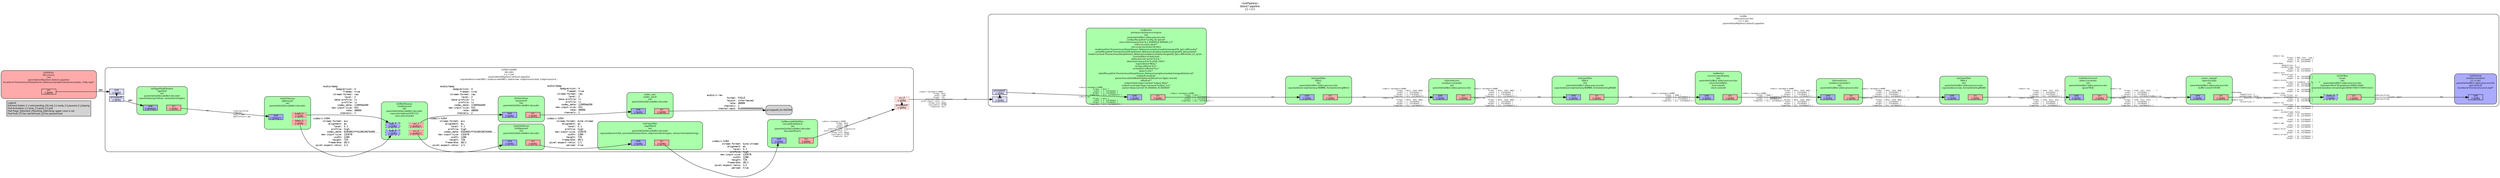 digraph pipeline {
  rankdir=LR;
  fontname="sans";
  fontsize="10";
  labelloc=t;
  nodesep=.1;
  ranksep=.2;
  label="<GstPipeline>\ndstest1-pipeline\n[-] -> [>]";
  node [style="filled,rounded", shape=box, fontsize="9", fontname="sans", margin="0.0,0.0"];
  edge [labelfontsize="6", fontsize="9", fontname="monospace"];
  
  legend [
    pos="0,0!",
    margin="0.05,0.05",
    style="filled",
    label="Legend\lElement-States: [~] void-pending, [0] null, [-] ready, [=] paused, [>] playing\lPad-Activation: [-] none, [>] push, [<] pull\lPad-Flags: [b]locked, [f]lushing, [b]locking; upper-case is set\lPad-Task: [T] has started task, [t] has paused task\l",
  ];
  subgraph cluster_video_process_bin_0x14e2060 {
    fontname="Bitstream Vera Sans";
    fontsize="8";
    style="filled,rounded";
    color=black;
    label="GstBin\nvideo-process-bin\n[-] -> [=]\nparent=(GstPipeline) dstest1-pipeline";
    subgraph cluster_video_process_bin_0x14e2060_sink {
      label="";
      style="invis";
      _proxypad1_0x14d2360 [color=black, fillcolor="#ddddff", label="proxypad1\n[>][bfb]", height="0.2", style="filled,solid"];
    video_process_bin_0x14e2060_sink_0x14d02c0 -> _proxypad1_0x14d2360 [style=dashed, minlen=0]
      video_process_bin_0x14e2060_sink_0x14d02c0 [color=black, fillcolor="#ddddff", label="sink\n[>][bfb]", height="0.2", style="filled,solid"];
    }

    fillcolor="#ffffff";
    subgraph cluster_nvvideo_renderer_0x18c1410 {
      fontname="Bitstream Vera Sans";
      fontsize="8";
      style="filled,rounded";
      color=black;
      label="GstFileSink\nnvvideo-renderer\n[-] -> [=]\nparent=(GstBin) video-process-bin\nsync=FALSE\nlocation=\"/home/shuo/out.mp4\"";
      subgraph cluster_nvvideo_renderer_0x18c1410_sink {
        label="";
        style="invis";
        nvvideo_renderer_0x18c1410_sink_0x17dcb70 [color=black, fillcolor="#aaaaff", label="sink\n[>][bfb]", height="0.2", style="filled,solid"];
      }

      fillcolor="#aaaaff";
    }

    subgraph cluster_muxer_0x18c2030 {
      fontname="Bitstream Vera Sans";
      fontsize="8";
      style="filled,rounded";
      color=black;
      label="GstQTMux\nmuxer\n[=]\nparent=(GstBin) video-process-bin\nfaststart-file=\"/tmp/qtmux-498021966\"\nreserved-duration-remaining=18446744073709551615";
      subgraph cluster_muxer_0x18c2030_sink {
        label="";
        style="invis";
        muxer_0x18c2030_video_0_0x17ddb30 [color=black, fillcolor="#aaaaff", label="video_0\n[>][bfb]", height="0.2", style="filled,dashed"];
      }

      subgraph cluster_muxer_0x18c2030_src {
        label="";
        style="invis";
        muxer_0x18c2030_src_0x17dc930 [color=black, fillcolor="#ffaaaa", label="src\n[>][bfb]", height="0.2", style="filled,solid"];
      }

      muxer_0x18c2030_video_0_0x17ddb30 -> muxer_0x18c2030_src_0x17dc930 [style="invis"];
      fillcolor="#aaffaa";
    }

    muxer_0x18c2030_src_0x17dc930 -> nvvideo_renderer_0x18c1410_sink_0x17dcb70 [labeldistance="10", labelangle="0", label="                                                  ", taillabel="video/quicktime\l             variant: apple\lvideo/quicktime\l", headlabel="ANY"]
    subgraph cluster_mp4_encoder_0x18b7dd0 {
      fontname="Bitstream Vera Sans";
      fontsize="8";
      style="filled,rounded";
      color=black;
      label="avenc_mpeg4\nmp4-encoder\n[=]\nparent=(GstBin) video-process-bin\nbuffer-size=524288";
      subgraph cluster_mp4_encoder_0x18b7dd0_sink {
        label="";
        style="invis";
        mp4_encoder_0x18b7dd0_sink_0x17dc4b0 [color=black, fillcolor="#aaaaff", label="sink\n[>][bfb]", height="0.2", style="filled,solid"];
      }

      subgraph cluster_mp4_encoder_0x18b7dd0_src {
        label="";
        style="invis";
        mp4_encoder_0x18b7dd0_src_0x17dc6f0 [color=black, fillcolor="#ffaaaa", label="src\n[>][bfb]", height="0.2", style="filled,solid"];
      }

      mp4_encoder_0x18b7dd0_sink_0x17dc4b0 -> mp4_encoder_0x18b7dd0_src_0x17dc6f0 [style="invis"];
      fillcolor="#aaffaa";
    }

    mp4_encoder_0x18b7dd0_src_0x17dc6f0 -> muxer_0x18c2030_video_0_0x17ddb30 [labeldistance="10", labelangle="0", label="                                                  ", taillabel="video/mpeg\l         mpegversion: 4\l        systemstream: false\l             profile: { simple, advanced-s... }\lvideo/x-divx\l         divxversion: 5\l", headlabel="video/x-raw\l              format: { RGB, UYVY, v210 }\l               width: [ 16, 2147483647 ]\l              height: [ 16, 2147483647 ]\lvideo/mpeg\l         mpegversion: 4\l        systemstream: false\l               width: [ 16, 2147483647 ]\l              height: [ 16, 2147483647 ]\lvideo/x-divx\l         divxversion: 5\l               width: [ 16, 2147483647 ]\l              height: [ 16, 2147483647 ]\lvideo/x-prores\l             variant: { standard, lt, hq, ... }\l               width: [ 16, 2147483647 ]\l              height: [ 16, 2147483647 ]\lvideo/x-h263\l               width: [ 16, 2147483647 ]\l              height: [ 16, 2147483647 ]\lvideo/x-h264\l       stream-format: avc\l           alignment: au\l               width: [ 16, 2147483647 ]\l              height: [ 16, 2147483647 ]\lvideo/x-svq\l          svqversion: 3\l               width: [ 16, 2147483647 ]\l              height: [ 16, 2147483647 ]\lvideo/x-dv\l        systemstream: false\l               width: [ 16, 2147483647 ]\l              height: [ 16, 2147483647 ]\limage/jpeg\l               width: [ 16, 2147483647 ]\l              height: [ 16, 2147483647 ]\lvideo/x-vp8\l               width: [ 16, 2147483647 ]\l              height: [ 16, 2147483647 ]\lvideo/x-dirac\l               width: [ 16, 2147483647 ]\l              height: [ 16, 2147483647 ]\lvideo/x-qt-part\l               width: [ 16, 2147483647 ]\l              height: [ 16, 2147483647 ]\l"]
    subgraph cluster_video_converter_0x17e3610 {
      fontname="Bitstream Vera Sans";
      fontsize="8";
      style="filled,rounded";
      color=black;
      label="GstVideoConvert\nvideo-converter\n[=]\nparent=(GstBin) video-process-bin\nqos=TRUE";
      subgraph cluster_video_converter_0x17e3610_sink {
        label="";
        style="invis";
        video_converter_0x17e3610_sink_0x17dc030 [color=black, fillcolor="#aaaaff", label="sink\n[>][bfb]", height="0.2", style="filled,solid"];
      }

      subgraph cluster_video_converter_0x17e3610_src {
        label="";
        style="invis";
        video_converter_0x17e3610_src_0x17dc270 [color=black, fillcolor="#ffaaaa", label="src\n[>][bfb]", height="0.2", style="filled,solid"];
      }

      video_converter_0x17e3610_sink_0x17dc030 -> video_converter_0x17e3610_src_0x17dc270 [style="invis"];
      fillcolor="#aaffaa";
    }

    video_converter_0x17e3610_src_0x17dc270 -> mp4_encoder_0x18b7dd0_sink_0x17dc4b0 [labeldistance="10", labelangle="0", label="                                                  ", taillabel="video/x-raw\l              format: { I420, YV12, YUY2, ... }\l               width: [ 1, 2147483647 ]\l              height: [ 1, 2147483647 ]\l           framerate: [ 0/1, 2147483647/1 ]\lvideo/x-raw(ANY)\l              format: { I420, YV12, YUY2, ... }\l               width: [ 1, 2147483647 ]\l              height: [ 1, 2147483647 ]\l           framerate: [ 0/1, 2147483647/1 ]\l", headlabel="video/x-raw\l              format: I420\l"]
    subgraph cluster_filter3_0x18c6a40 {
      fontname="Bitstream Vera Sans";
      fontsize="8";
      style="filled,rounded";
      color=black;
      label="GstCapsFilter\nfilter3\n[=]\nparent=(GstBin) video-process-bin\ncaps=video/x-raw, format=(string)RGBA";
      subgraph cluster_filter3_0x18c6a40_sink {
        label="";
        style="invis";
        filter3_0x18c6a40_sink_0x17dd6b0 [color=black, fillcolor="#aaaaff", label="sink\n[>][bfb]", height="0.2", style="filled,solid"];
      }

      subgraph cluster_filter3_0x18c6a40_src {
        label="";
        style="invis";
        filter3_0x18c6a40_src_0x17dd8f0 [color=black, fillcolor="#ffaaaa", label="src\n[>][bfb]", height="0.2", style="filled,solid"];
      }

      filter3_0x18c6a40_sink_0x17dd6b0 -> filter3_0x18c6a40_src_0x17dd8f0 [style="invis"];
      fillcolor="#aaffaa";
    }

    filter3_0x18c6a40_src_0x17dd8f0 -> video_converter_0x17e3610_sink_0x17dc030 [labeldistance="10", labelangle="0", label="                                                  ", taillabel="ANY", headlabel="video/x-raw\l              format: { I420, YV12, YUY2, ... }\l               width: [ 1, 2147483647 ]\l              height: [ 1, 2147483647 ]\l           framerate: [ 0/1, 2147483647/1 ]\lvideo/x-raw(ANY)\l              format: { I420, YV12, YUY2, ... }\l               width: [ 1, 2147483647 ]\l              height: [ 1, 2147483647 ]\l           framerate: [ 0/1, 2147483647/1 ]\l"]
    subgraph cluster_nvvideo_converter1_0x17da770 {
      fontname="Bitstream Vera Sans";
      fontsize="8";
      style="filled,rounded";
      color=black;
      label="Gstnvvidconv\nnvvideo-converter1\n[=]\nparent=(GstBin) video-process-bin";
      subgraph cluster_nvvideo_converter1_0x17da770_sink {
        label="";
        style="invis";
        nvvideo_converter1_0x17da770_sink_0x14bfb70 [color=black, fillcolor="#aaaaff", label="sink\n[>][bfb]", height="0.2", style="filled,solid"];
      }

      subgraph cluster_nvvideo_converter1_0x17da770_src {
        label="";
        style="invis";
        nvvideo_converter1_0x17da770_src_0x14bfdb0 [color=black, fillcolor="#ffaaaa", label="src\n[>][bfb]", height="0.2", style="filled,solid"];
      }

      nvvideo_converter1_0x17da770_sink_0x14bfb70 -> nvvideo_converter1_0x17da770_src_0x14bfdb0 [style="invis"];
      fillcolor="#aaffaa";
    }

    nvvideo_converter1_0x17da770_src_0x14bfdb0 -> filter3_0x18c6a40_sink_0x17dd6b0 [labeldistance="10", labelangle="0", label="                                                  ", taillabel="video/x-raw(memory:NVMM)\l              format: { NV12, I420, BGRx, ... }\l               width: [ 1, 2147483647 ]\l              height: [ 1, 2147483647 ]\l           framerate: [ 0/1, 2147483647/1 ]\lvideo/x-raw\l              format: { NV12, I420, BGRx, ... }\l               width: [ 1, 2147483647 ]\l              height: [ 1, 2147483647 ]\l           framerate: [ 0/1, 2147483647/1 ]\l", headlabel="ANY"]
    subgraph cluster_nv_onscreendisplay_0x179a0d0 {
      fontname="Bitstream Vera Sans";
      fontsize="8";
      style="filled,rounded";
      color=black;
      label="GstNvOsd\nnv-onscreendisplay\n[=]\nparent=(GstBin) video-process-bin\nclock-font=NULL\nfont-size=0\nclock-color=0";
      subgraph cluster_nv_onscreendisplay_0x179a0d0_sink {
        label="";
        style="invis";
        nv_onscreendisplay_0x179a0d0_sink_0x14bf6f0 [color=black, fillcolor="#aaaaff", label="sink\n[>][bfb]", height="0.2", style="filled,solid"];
      }

      subgraph cluster_nv_onscreendisplay_0x179a0d0_src {
        label="";
        style="invis";
        nv_onscreendisplay_0x179a0d0_src_0x14bf930 [color=black, fillcolor="#ffaaaa", label="src\n[>][bfb]", height="0.2", style="filled,solid"];
      }

      nv_onscreendisplay_0x179a0d0_sink_0x14bf6f0 -> nv_onscreendisplay_0x179a0d0_src_0x14bf930 [style="invis"];
      fillcolor="#aaffaa";
    }

    nv_onscreendisplay_0x179a0d0_src_0x14bf930 -> nvvideo_converter1_0x17da770_sink_0x14bfb70 [labeldistance="10", labelangle="0", label="                                                  ", taillabel="video/x-raw(memory:NVMM)\l              format: { RGBA }\l               width: [ 1, 2147483647 ]\l              height: [ 1, 2147483647 ]\l           framerate: [ 0/1, 2147483647/1 ]\l", headlabel="video/x-raw(memory:NVMM)\l              format: { NV12, I420, BGRx, ... }\l               width: [ 1, 2147483647 ]\l              height: [ 1, 2147483647 ]\l           framerate: [ 0/1, 2147483647/1 ]\lvideo/x-raw\l              format: { NV12, I420, BGRx, ... }\l               width: [ 1, 2147483647 ]\l              height: [ 1, 2147483647 ]\l           framerate: [ 0/1, 2147483647/1 ]\l"]
    subgraph cluster_filter2_0x18c6710 {
      fontname="Bitstream Vera Sans";
      fontsize="8";
      style="filled,rounded";
      color=black;
      label="GstCapsFilter\nfilter2\n[=]\nparent=(GstBin) video-process-bin\ncaps=video/x-raw(memory:NVMM), format=(string)RGBA";
      subgraph cluster_filter2_0x18c6710_sink {
        label="";
        style="invis";
        filter2_0x18c6710_sink_0x17dd230 [color=black, fillcolor="#aaaaff", label="sink\n[>][bfb]", height="0.2", style="filled,solid"];
      }

      subgraph cluster_filter2_0x18c6710_src {
        label="";
        style="invis";
        filter2_0x18c6710_src_0x17dd470 [color=black, fillcolor="#ffaaaa", label="src\n[>][bfb]", height="0.2", style="filled,solid"];
      }

      filter2_0x18c6710_sink_0x17dd230 -> filter2_0x18c6710_src_0x17dd470 [style="invis"];
      fillcolor="#aaffaa";
    }

    filter2_0x18c6710_src_0x17dd470 -> nv_onscreendisplay_0x179a0d0_sink_0x14bf6f0 [labeldistance="10", labelangle="0", label="                                                  ", taillabel="ANY", headlabel="video/x-raw(memory:NVMM)\l              format: { RGBA }\l               width: [ 1, 2147483647 ]\l              height: [ 1, 2147483647 ]\l           framerate: [ 0/1, 2147483647/1 ]\l"]
    subgraph cluster_nvvideo_converter_0x178c4c0 {
      fontname="Bitstream Vera Sans";
      fontsize="8";
      style="filled,rounded";
      color=black;
      label="Gstnvvidconv\nnvvideo-converter\n[=]\nparent=(GstBin) video-process-bin";
      subgraph cluster_nvvideo_converter_0x178c4c0_sink {
        label="";
        style="invis";
        nvvideo_converter_0x178c4c0_sink_0x14bf270 [color=black, fillcolor="#aaaaff", label="sink\n[>][bfb]", height="0.2", style="filled,solid"];
      }

      subgraph cluster_nvvideo_converter_0x178c4c0_src {
        label="";
        style="invis";
        nvvideo_converter_0x178c4c0_src_0x14bf4b0 [color=black, fillcolor="#ffaaaa", label="src\n[>][bfb]", height="0.2", style="filled,solid"];
      }

      nvvideo_converter_0x178c4c0_sink_0x14bf270 -> nvvideo_converter_0x178c4c0_src_0x14bf4b0 [style="invis"];
      fillcolor="#aaffaa";
    }

    nvvideo_converter_0x178c4c0_src_0x14bf4b0 -> filter2_0x18c6710_sink_0x17dd230 [labeldistance="10", labelangle="0", label="                                                  ", taillabel="video/x-raw(memory:NVMM)\l              format: { NV12, I420, BGRx, ... }\l               width: [ 1, 2147483647 ]\l              height: [ 1, 2147483647 ]\l           framerate: [ 0/1, 2147483647/1 ]\lvideo/x-raw\l              format: { NV12, I420, BGRx, ... }\l               width: [ 1, 2147483647 ]\l              height: [ 1, 2147483647 ]\l           framerate: [ 0/1, 2147483647/1 ]\l", headlabel="ANY"]
    subgraph cluster_filter1_0x18c63e0 {
      fontname="Bitstream Vera Sans";
      fontsize="8";
      style="filled,rounded";
      color=black;
      label="GstCapsFilter\nfilter1\n[=]\nparent=(GstBin) video-process-bin\ncaps=video/x-raw(memory:NVMM), format=(string)NV12";
      subgraph cluster_filter1_0x18c63e0_sink {
        label="";
        style="invis";
        filter1_0x18c63e0_sink_0x17dcdb0 [color=black, fillcolor="#aaaaff", label="sink\n[>][bfb]", height="0.2", style="filled,solid"];
      }

      subgraph cluster_filter1_0x18c63e0_src {
        label="";
        style="invis";
        filter1_0x18c63e0_src_0x17dcff0 [color=black, fillcolor="#ffaaaa", label="src\n[>][bfb]", height="0.2", style="filled,solid"];
      }

      filter1_0x18c63e0_sink_0x17dcdb0 -> filter1_0x18c63e0_src_0x17dcff0 [style="invis"];
      fillcolor="#aaffaa";
    }

    filter1_0x18c63e0_src_0x17dcff0 -> nvvideo_converter_0x178c4c0_sink_0x14bf270 [labeldistance="10", labelangle="0", label="                                                  ", taillabel="ANY", headlabel="video/x-raw(memory:NVMM)\l              format: { NV12, I420, BGRx, ... }\l               width: [ 1, 2147483647 ]\l              height: [ 1, 2147483647 ]\l           framerate: [ 0/1, 2147483647/1 ]\lvideo/x-raw\l              format: { NV12, I420, BGRx, ... }\l               width: [ 1, 2147483647 ]\l              height: [ 1, 2147483647 ]\l           framerate: [ 0/1, 2147483647/1 ]\l"]
    subgraph cluster_primary_nvinference_engine_0x177a900 {
      fontname="Bitstream Vera Sans";
      fontsize="8";
      style="filled,rounded";
      color=black;
      label="GstNvInfer\nprimary-nvinference-engine\n[=]\nparent=(GstBin) video-process-bin\nconfig-file-path=\"config_fd_lpd.txt\"\nclass-thresh-params=\"4,1.200000,0.400000,3,2\"\ninfer-on-class-ids=\"\"\nnet-scale-factor=0.003922\nmodel-path=\"/home/shuo/DeepStream_Release/samples/models/merged/fd_lpd.caffemodel\"\nprotofile-path=\"/home/shuo/DeepStream_Release/samples/models/merged/fd_lpd.prototxt\"\nmodel-cache=\"/home/shuo/DeepStream_Release/samples/models/merged/fd_lpd.caffemodel_b1_fp16.…\nnum-buffers-in-batch=0\ndetected-min-w-h=\"4,0,0:\"\ndetected-max-w-h=\"4,1920,1920:\"\ninput-dims=\"NULL\"\nroi-top-offset=\"4,0:\"\nroi-bottom-offset=\"4,0:\"\ndetect-clr=\"\"\nlabelfile-path=\"/home/shuo/DeepStream_Release/samples/models/merged/labels.txt\"\nnetwork-mode=2\nparse-func=((GstNvInferDetectorParseFuncType) resnet)\noffsets=\"\"\noutput-bbox-layer-name=\"output_bbox\"\noutput-coverage-layer-names=\"output_cov\"\nparser-bbox-norm=\"35.000000;35.000000\"";
      subgraph cluster_primary_nvinference_engine_0x177a900_sink {
        label="";
        style="invis";
        primary_nvinference_engine_0x177a900_sink_0x14bedf0 [color=black, fillcolor="#aaaaff", label="sink\n[>][bfb]", height="0.2", style="filled,solid"];
      }

      subgraph cluster_primary_nvinference_engine_0x177a900_src {
        label="";
        style="invis";
        primary_nvinference_engine_0x177a900_src_0x14bf030 [color=black, fillcolor="#ffaaaa", label="src\n[>][bfb]", height="0.2", style="filled,solid"];
      }

      primary_nvinference_engine_0x177a900_sink_0x14bedf0 -> primary_nvinference_engine_0x177a900_src_0x14bf030 [style="invis"];
      fillcolor="#aaffaa";
    }

    _proxypad1_0x14d2360 -> primary_nvinference_engine_0x177a900_sink_0x14bedf0 [labeldistance="10", labelangle="0", label="                                                  ", taillabel="ANY", headlabel="video/x-raw(memory:NVMM)\l              format: { NV12 }\l               width: [ 1, 2147483647 ]\l              height: [ 1, 2147483647 ]\l           framerate: [ 0/1, 2147483647/1 ]\lvideo/x-raw\l              format: { NV12 }\l               width: [ 1, 2147483647 ]\l              height: [ 1, 2147483647 ]\l           framerate: [ 0/1, 2147483647/1 ]\l"]
    primary_nvinference_engine_0x177a900_src_0x14bf030 -> filter1_0x18c63e0_sink_0x17dcdb0 [labeldistance="10", labelangle="0", label="                                                  ", taillabel="video/x-raw(memory:NVMM)\l              format: { NV12 }\l               width: [ 1, 2147483647 ]\l              height: [ 1, 2147483647 ]\l           framerate: [ 0/1, 2147483647/1 ]\l", headlabel="ANY"]
  }

  subgraph cluster_decoder_0x14c81d0 {
    fontname="Bitstream Vera Sans";
    fontsize="8";
    style="filled,rounded";
    color=black;
    label="GstDecodeBin\ndecoder\n[-] -> [=]\nparent=(GstPipeline) dstest1-pipeline\ncaps=video/x-raw(ANY); audio/x-raw(ANY); text/x-raw; subpicture/x-dvd; subpicture/x-d…";
    subgraph cluster_decoder_0x14c81d0_sink {
      label="";
      style="invis";
      _proxypad0_0x14d2110 [color=black, fillcolor="#ddddff", label="proxypad0\n[<][bfb]", height="0.2", style="filled,solid"];
    decoder_0x14c81d0_sink_0x14d0050 -> _proxypad0_0x14d2110 [style=dashed, minlen=0]
      decoder_0x14c81d0_sink_0x14d0050 [color=black, fillcolor="#ddddff", label="sink\n[<][bfb]", height="0.2", style="filled,solid"];
    }

    subgraph cluster_decoder_0x14c81d0_src {
      label="";
      style="invis";
      _proxypad3_0x14d2a50 [color=black, fillcolor="#ffdddd", label="proxypad3\n[>][bfb]", height="0.2", style="filled,dotted"];
    _proxypad3_0x14d2a50 -> decoder_0x14c81d0_src_0_0x7fe210022070 [style=dashed, minlen=0]
      decoder_0x14c81d0_src_0_0x7fe210022070 [color=black, fillcolor="#ffdddd", label="src_0\n[>][bfb]", height="0.2", style="filled,dotted"];
    }

    decoder_0x14c81d0_sink_0x14d0050 -> decoder_0x14c81d0_src_0_0x7fe210022070 [style="invis"];
    fillcolor="#ffffff";
    subgraph cluster_nvcuvidh264dec0_0x7fe2080179a0 {
      fontname="Bitstream Vera Sans";
      fontsize="8";
      style="filled,rounded";
      color=black;
      label="GstNvcuvidH264Dec\nnvcuvidh264dec0\n[=]\nparent=(GstDecodeBin) decoder\nDecodeFPS=25";
      subgraph cluster_nvcuvidh264dec0_0x7fe2080179a0_sink {
        label="";
        style="invis";
        nvcuvidh264dec0_0x7fe2080179a0_sink_0x7fe214078dd0 [color=black, fillcolor="#aaaaff", label="sink\n[>][bfb]", height="0.2", style="filled,solid"];
      }

      subgraph cluster_nvcuvidh264dec0_0x7fe2080179a0_src {
        label="";
        style="invis";
        nvcuvidh264dec0_0x7fe2080179a0_src_0x7fe214079010 [color=black, fillcolor="#ffaaaa", label="src\n[>][Bfb]", height="0.2", style="filled,solid"];
      }

      nvcuvidh264dec0_0x7fe2080179a0_sink_0x7fe214078dd0 -> nvcuvidh264dec0_0x7fe2080179a0_src_0x7fe214079010 [style="invis"];
      fillcolor="#aaffaa";
    }

    nvcuvidh264dec0_0x7fe2080179a0_src_0x7fe214079010 -> _proxypad3_0x14d2a50 [labeldistance="10", labelangle="0", label="                                                  ", taillabel="video/x-raw(memory:NVMM)\l              format: NV12\l               width: 1280\l              height: 720\l      interlace-mode: progressive\l  pixel-aspect-ratio: 1/1\l         chroma-site: mpeg2\l         colorimetry: bt709\l           framerate: 30/1\l", headlabel="ANY"]
    subgraph cluster_avdec_aac0_0x7fe20c005ac0 {
      fontname="Bitstream Vera Sans";
      fontsize="8";
      style="filled,rounded";
      color=black;
      label="avdec_aac\navdec_aac0\n[=]\nparent=(GstDecodeBin) decoder";
      subgraph cluster_avdec_aac0_0x7fe20c005ac0_sink {
        label="";
        style="invis";
        avdec_aac0_0x7fe20c005ac0_sink_0x7fe2140784d0 [color=black, fillcolor="#aaaaff", label="sink\n[>][bfb]", height="0.2", style="filled,solid"];
      }

      subgraph cluster_avdec_aac0_0x7fe20c005ac0_src {
        label="";
        style="invis";
        avdec_aac0_0x7fe20c005ac0_src_0x7fe214078710 [color=black, fillcolor="#ffaaaa", label="src\n[>][BfB]", height="0.2", style="filled,solid"];
      }

      avdec_aac0_0x7fe20c005ac0_sink_0x7fe2140784d0 -> avdec_aac0_0x7fe20c005ac0_src_0x7fe214078710 [style="invis"];
      fillcolor="#aaffaa";
    }

    avdec_aac0_0x7fe20c005ac0_src_0x7fe214078710 -> _proxypad4_0x14d3390 [label="audio/x-raw\l              format: F32LE\l              layout: interleaved\l                rate: 48000\l            channels: 2\l        channel-mask: 0x0000000000000003\l"]
    subgraph cluster_aacparse0_0x7fe21407ab10 {
      fontname="Bitstream Vera Sans";
      fontsize="8";
      style="filled,rounded";
      color=black;
      label="GstAacParse\naacparse0\n[=]\nparent=(GstDecodeBin) decoder";
      subgraph cluster_aacparse0_0x7fe21407ab10_sink {
        label="";
        style="invis";
        aacparse0_0x7fe21407ab10_sink_0x7fe214078050 [color=black, fillcolor="#aaaaff", label="sink\n[>][bfb]", height="0.2", style="filled,solid"];
      }

      subgraph cluster_aacparse0_0x7fe21407ab10_src {
        label="";
        style="invis";
        aacparse0_0x7fe21407ab10_src_0x7fe214078290 [color=black, fillcolor="#ffaaaa", label="src\n[>][bfb]", height="0.2", style="filled,solid"];
      }

      aacparse0_0x7fe21407ab10_sink_0x7fe214078050 -> aacparse0_0x7fe21407ab10_src_0x7fe214078290 [style="invis"];
      fillcolor="#aaffaa";
    }

    aacparse0_0x7fe21407ab10_src_0x7fe214078290 -> avdec_aac0_0x7fe20c005ac0_sink_0x7fe2140784d0 [label="audio/mpeg\l         mpegversion: 4\l              framed: true\l       stream-format: raw\l               level: 2\l        base-profile: lc\l             profile: lc\l          codec_data: 119056e500\l      max-input-size: 531\l                rate: 48000\l            channels: 2\l"]
    subgraph cluster_capsfilter0_0x18c70a0 {
      fontname="Bitstream Vera Sans";
      fontsize="8";
      style="filled,rounded";
      color=black;
      label="GstCapsFilter\ncapsfilter0\n[=]\nparent=(GstDecodeBin) decoder\ncaps=video/x-h264, parsed=(boolean)true, alignment=(string)au, stream-format=(string)…";
      subgraph cluster_capsfilter0_0x18c70a0_sink {
        label="";
        style="invis";
        capsfilter0_0x18c70a0_sink_0x7fe210053490 [color=black, fillcolor="#aaaaff", label="sink\n[>][bfb]", height="0.2", style="filled,solid"];
      }

      subgraph cluster_capsfilter0_0x18c70a0_src {
        label="";
        style="invis";
        capsfilter0_0x18c70a0_src_0x7fe2100536d0 [color=black, fillcolor="#ffaaaa", label="src\n[>][bfb]", height="0.2", style="filled,solid"];
      }

      capsfilter0_0x18c70a0_sink_0x7fe210053490 -> capsfilter0_0x18c70a0_src_0x7fe2100536d0 [style="invis"];
      fillcolor="#aaffaa";
    }

    capsfilter0_0x18c70a0_src_0x7fe2100536d0 -> nvcuvidh264dec0_0x7fe2080179a0_sink_0x7fe214078dd0 [label="video/x-h264\l       stream-format: byte-stream\l           alignment: au\l               level: 3.1\l             profile: high\l      max-input-size: 132678\l               width: 1280\l              height: 720\l           framerate: 30/1\l  pixel-aspect-ratio: 1/1\l              parsed: true\l"]
    subgraph cluster_h264parse0_0x7fe214008260 {
      fontname="Bitstream Vera Sans";
      fontsize="8";
      style="filled,rounded";
      color=black;
      label="GstH264Parse\nh264parse0\n[=]\nparent=(GstDecodeBin) decoder";
      subgraph cluster_h264parse0_0x7fe214008260_sink {
        label="";
        style="invis";
        h264parse0_0x7fe214008260_sink_0x7fe210053010 [color=black, fillcolor="#aaaaff", label="sink\n[>][bfb]", height="0.2", style="filled,solid"];
      }

      subgraph cluster_h264parse0_0x7fe214008260_src {
        label="";
        style="invis";
        h264parse0_0x7fe214008260_src_0x7fe210053250 [color=black, fillcolor="#ffaaaa", label="src\n[>][bfb]", height="0.2", style="filled,solid"];
      }

      h264parse0_0x7fe214008260_sink_0x7fe210053010 -> h264parse0_0x7fe214008260_src_0x7fe210053250 [style="invis"];
      fillcolor="#aaffaa";
    }

    h264parse0_0x7fe214008260_src_0x7fe210053250 -> capsfilter0_0x18c70a0_sink_0x7fe210053490 [label="video/x-h264\l       stream-format: byte-stream\l           alignment: au\l               level: 3.1\l             profile: high\l      max-input-size: 132678\l               width: 1280\l              height: 720\l           framerate: 30/1\l  pixel-aspect-ratio: 1/1\l              parsed: true\l"]
    subgraph cluster_multiqueue0_0x14e26c0 {
      fontname="Bitstream Vera Sans";
      fontsize="8";
      style="filled,rounded";
      color=black;
      label="GstMultiQueue\nmultiqueue0\n[=]\nparent=(GstDecodeBin) decoder\nmax-size-bytes=2097152\nmax-size-time=0";
      subgraph cluster_multiqueue0_0x14e26c0_sink {
        label="";
        style="invis";
        multiqueue0_0x14e26c0_sink_0_0x7fe210052b90 [color=black, fillcolor="#aaaaff", label="sink_0\n[>][bfb]", height="0.2", style="filled,dashed"];
        multiqueue0_0x14e26c0_sink_1_0x7fe210053b50 [color=black, fillcolor="#aaaaff", label="sink_1\n[>][bfb]", height="0.2", style="filled,dashed"];
      }

      subgraph cluster_multiqueue0_0x14e26c0_src {
        label="";
        style="invis";
        multiqueue0_0x14e26c0_src_0_0x7fe210052dd0 [color=black, fillcolor="#ffaaaa", label="src_0\n[>][bfb][T]", height="0.2", style="filled,dotted"];
        multiqueue0_0x14e26c0_src_1_0x7fe210053d90 [color=black, fillcolor="#ffaaaa", label="src_1\n[>][bfb][T]", height="0.2", style="filled,dotted"];
      }

      multiqueue0_0x14e26c0_sink_0_0x7fe210052b90 -> multiqueue0_0x14e26c0_src_0_0x7fe210052dd0 [style="invis"];
      fillcolor="#aaffaa";
    }

    multiqueue0_0x14e26c0_src_0_0x7fe210052dd0 -> h264parse0_0x7fe214008260_sink_0x7fe210053010 [label="video/x-h264\l       stream-format: avc\l           alignment: au\l               level: 3.1\l             profile: high\l          codec_data: 0164001fffe10019676400...\l      max-input-size: 132678\l               width: 1280\l              height: 720\l           framerate: 30/1\l  pixel-aspect-ratio: 1/1\l"]
    multiqueue0_0x14e26c0_src_1_0x7fe210053d90 -> aacparse0_0x7fe21407ab10_sink_0x7fe214078050 [label="audio/mpeg\l         mpegversion: 4\l              framed: true\l       stream-format: raw\l               level: 2\l        base-profile: lc\l             profile: lc\l          codec_data: 119056e500\l      max-input-size: 531\l                rate: 48000\l            channels: 2\l"]
    subgraph cluster_qtdemux0_0x7fe2100508b0 {
      fontname="Bitstream Vera Sans";
      fontsize="8";
      style="filled,rounded";
      color=black;
      label="GstQTDemux\nqtdemux0\n[=]\nparent=(GstDecodeBin) decoder";
      subgraph cluster_qtdemux0_0x7fe2100508b0_sink {
        label="";
        style="invis";
        qtdemux0_0x7fe2100508b0_sink_0x7fe210052050 [color=black, fillcolor="#aaaaff", label="sink\n[<][bfb][T]", height="0.2", style="filled,solid"];
      }

      subgraph cluster_qtdemux0_0x7fe2100508b0_src {
        label="";
        style="invis";
        qtdemux0_0x7fe2100508b0_video_0_0x7fe210052950 [color=black, fillcolor="#ffaaaa", label="video_0\n[>][bfb]", height="0.2", style="filled,dotted"];
        qtdemux0_0x7fe2100508b0_audio_0_0x7fe210053910 [color=black, fillcolor="#ffaaaa", label="audio_0\n[>][bfb]", height="0.2", style="filled,dotted"];
      }

      qtdemux0_0x7fe2100508b0_sink_0x7fe210052050 -> qtdemux0_0x7fe2100508b0_video_0_0x7fe210052950 [style="invis"];
      fillcolor="#aaffaa";
    }

    qtdemux0_0x7fe2100508b0_video_0_0x7fe210052950 -> multiqueue0_0x14e26c0_sink_0_0x7fe210052b90 [label="video/x-h264\l       stream-format: avc\l           alignment: au\l               level: 3.1\l             profile: high\l          codec_data: 0164001fffe10019676400...\l      max-input-size: 132678\l               width: 1280\l              height: 720\l           framerate: 30/1\l  pixel-aspect-ratio: 1/1\l"]
    qtdemux0_0x7fe2100508b0_audio_0_0x7fe210053910 -> multiqueue0_0x14e26c0_sink_1_0x7fe210053b50 [label="audio/mpeg\l         mpegversion: 4\l              framed: true\l       stream-format: raw\l               level: 2\l        base-profile: lc\l             profile: lc\l          codec_data: 119056e500\l      max-input-size: 531\l                rate: 48000\l            channels: 2\l"]
    subgraph cluster_typefind_0x14cb080 {
      fontname="Bitstream Vera Sans";
      fontsize="8";
      style="filled,rounded";
      color=black;
      label="GstTypeFindElement\ntypefind\n[=]\nparent=(GstDecodeBin) decoder\ncaps=video/quicktime, variant=(string)iso";
      subgraph cluster_typefind_0x14cb080_sink {
        label="";
        style="invis";
        typefind_0x14cb080_sink_0x14be2b0 [color=black, fillcolor="#aaaaff", label="sink\n[<][bfb][t]", height="0.2", style="filled,solid"];
      }

      subgraph cluster_typefind_0x14cb080_src {
        label="";
        style="invis";
        typefind_0x14cb080_src_0x14be4f0 [color=black, fillcolor="#ffaaaa", label="src\n[<][bfb]", height="0.2", style="filled,solid"];
      }

      typefind_0x14cb080_sink_0x14be2b0 -> typefind_0x14cb080_src_0x14be4f0 [style="invis"];
      fillcolor="#aaffaa";
    }

    _proxypad0_0x14d2110 -> typefind_0x14cb080_sink_0x14be2b0 [label="ANY"]
    typefind_0x14cb080_src_0x14be4f0 -> qtdemux0_0x7fe2100508b0_sink_0x7fe210052050 [labeldistance="10", labelangle="0", label="                                                  ", taillabel="ANY", headlabel="video/quicktime\lvideo/mj2\laudio/x-m4a\lapplication/x-3gp\l"]
  }

  decoder_0x14c81d0_src_0_0x7fe210022070 -> video_process_bin_0x14e2060_sink_0x14d02c0 [labeldistance="10", labelangle="0", label="                                                  ", taillabel="video/x-raw(memory:NVMM)\l              format: NV12\l               width: 1280\l              height: 720\l      interlace-mode: progressive\l  pixel-aspect-ratio: 1/1\l         chroma-site: mpeg2\l         colorimetry: bt709\l           framerate: 30/1\l", headlabel="ANY"]
  subgraph cluster_file_source_0x14bc100 {
    fontname="Bitstream Vera Sans";
    fontsize="8";
    style="filled,rounded";
    color=black;
    label="GstFileSrc\nfile-source\n[=]\nparent=(GstPipeline) dstest1-pipeline\nlocation=\"/home/shuo/DeepStream_Release/samples/streams/sample_720p.mp4\"";
    subgraph cluster_file_source_0x14bc100_src {
      label="";
      style="invis";
      file_source_0x14bc100_src_0x14be070 [color=black, fillcolor="#ffaaaa", label="src\n[<][bfb]", height="0.2", style="filled,solid"];
    }

    fillcolor="#ffaaaa";
  }

  file_source_0x14bc100_src_0x14be070 -> decoder_0x14c81d0_sink_0x14d0050 [label="ANY"]
}
